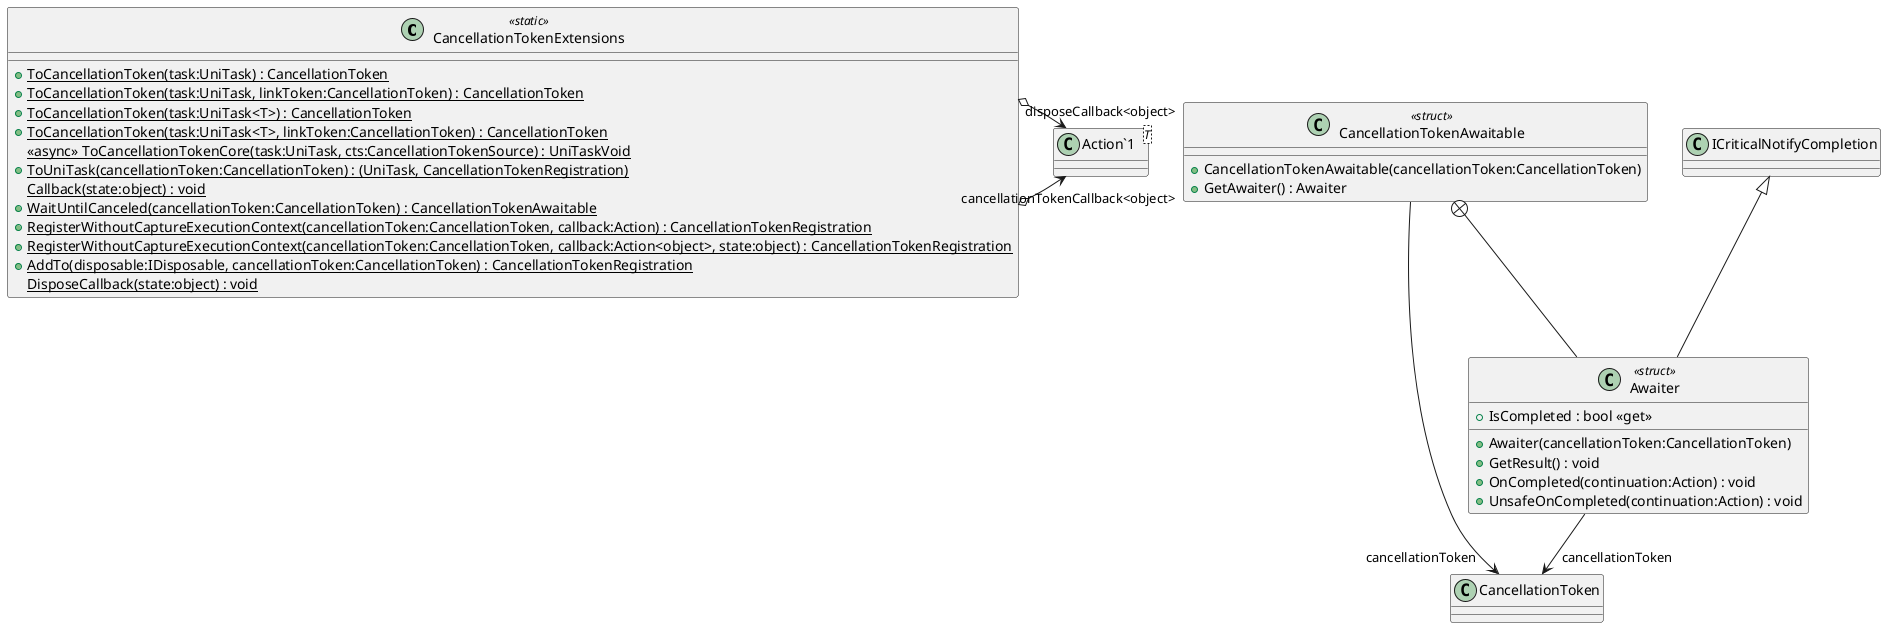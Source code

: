 @startuml
class CancellationTokenExtensions <<static>> {
    + {static} ToCancellationToken(task:UniTask) : CancellationToken
    + {static} ToCancellationToken(task:UniTask, linkToken:CancellationToken) : CancellationToken
    + {static} ToCancellationToken(task:UniTask<T>) : CancellationToken
    + {static} ToCancellationToken(task:UniTask<T>, linkToken:CancellationToken) : CancellationToken
    {static} <<async>> ToCancellationTokenCore(task:UniTask, cts:CancellationTokenSource) : UniTaskVoid
    + {static} ToUniTask(cancellationToken:CancellationToken) : (UniTask, CancellationTokenRegistration)
    {static} Callback(state:object) : void
    + {static} WaitUntilCanceled(cancellationToken:CancellationToken) : CancellationTokenAwaitable
    + {static} RegisterWithoutCaptureExecutionContext(cancellationToken:CancellationToken, callback:Action) : CancellationTokenRegistration
    + {static} RegisterWithoutCaptureExecutionContext(cancellationToken:CancellationToken, callback:Action<object>, state:object) : CancellationTokenRegistration
    + {static} AddTo(disposable:IDisposable, cancellationToken:CancellationToken) : CancellationTokenRegistration
    {static} DisposeCallback(state:object) : void
}
class CancellationTokenAwaitable <<struct>> {
    + CancellationTokenAwaitable(cancellationToken:CancellationToken)
    + GetAwaiter() : Awaiter
}
class "Action`1"<T> {
}
class Awaiter <<struct>> {
    + Awaiter(cancellationToken:CancellationToken)
    + IsCompleted : bool <<get>>
    + GetResult() : void
    + OnCompleted(continuation:Action) : void
    + UnsafeOnCompleted(continuation:Action) : void
}
CancellationTokenExtensions o-> "cancellationTokenCallback<object>" "Action`1"
CancellationTokenExtensions o-> "disposeCallback<object>" "Action`1"
CancellationTokenAwaitable --> "cancellationToken" CancellationToken
CancellationTokenAwaitable +-- Awaiter
ICriticalNotifyCompletion <|-- Awaiter
Awaiter --> "cancellationToken" CancellationToken
@enduml
